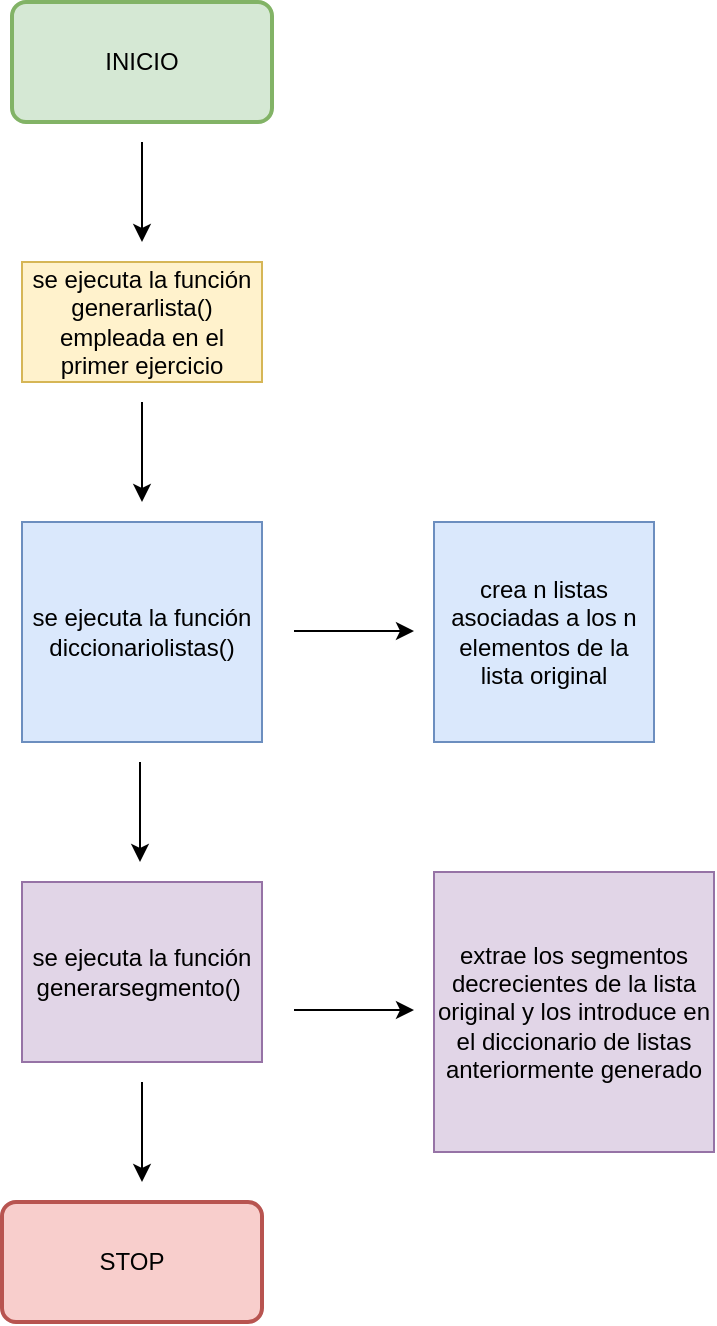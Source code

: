 <mxfile version="17.1.1" type="github">
  <diagram id="yspbGjNOcKUC7mXEu4Fz" name="Page-1">
    <mxGraphModel dx="1234" dy="747" grid="1" gridSize="10" guides="1" tooltips="1" connect="1" arrows="1" fold="1" page="1" pageScale="1" pageWidth="827" pageHeight="1169" background="#FFFFFF" math="0" shadow="0">
      <root>
        <mxCell id="0" />
        <mxCell id="1" parent="0" />
        <mxCell id="-h5A-fP0mDe0jfj-ouIc-1" value="INICIO" style="rounded=1;whiteSpace=wrap;html=1;absoluteArcSize=1;arcSize=14;strokeWidth=2;fillColor=#d5e8d4;strokeColor=#82b366;" parent="1" vertex="1">
          <mxGeometry x="349" y="80" width="130" height="60" as="geometry" />
        </mxCell>
        <mxCell id="tzBprVMu0rsq22Th-5v--1" value="" style="endArrow=classic;html=1;rounded=0;" parent="1" edge="1">
          <mxGeometry width="50" height="50" relative="1" as="geometry">
            <mxPoint x="414" y="150" as="sourcePoint" />
            <mxPoint x="414" y="200" as="targetPoint" />
          </mxGeometry>
        </mxCell>
        <mxCell id="tzBprVMu0rsq22Th-5v--2" value="se ejecuta la función generarlista() empleada en el primer ejercicio" style="rounded=0;whiteSpace=wrap;html=1;fillColor=#fff2cc;strokeColor=#d6b656;" parent="1" vertex="1">
          <mxGeometry x="354" y="210" width="120" height="60" as="geometry" />
        </mxCell>
        <mxCell id="tzBprVMu0rsq22Th-5v--4" value="" style="endArrow=classic;html=1;rounded=0;" parent="1" edge="1">
          <mxGeometry width="50" height="50" relative="1" as="geometry">
            <mxPoint x="414" y="280" as="sourcePoint" />
            <mxPoint x="414" y="330" as="targetPoint" />
          </mxGeometry>
        </mxCell>
        <mxCell id="tzBprVMu0rsq22Th-5v--6" value="" style="endArrow=classic;html=1;rounded=0;" parent="1" edge="1">
          <mxGeometry width="50" height="50" relative="1" as="geometry">
            <mxPoint x="413" y="460" as="sourcePoint" />
            <mxPoint x="413" y="510" as="targetPoint" />
          </mxGeometry>
        </mxCell>
        <mxCell id="tzBprVMu0rsq22Th-5v--9" value="se ejecuta la función diccionariolistas()" style="rounded=0;whiteSpace=wrap;html=1;fillColor=#dae8fc;strokeColor=#6c8ebf;" parent="1" vertex="1">
          <mxGeometry x="354" y="340" width="120" height="110" as="geometry" />
        </mxCell>
        <mxCell id="tzBprVMu0rsq22Th-5v--10" value="se ejecuta la función generarsegmento()&amp;nbsp;" style="rounded=0;whiteSpace=wrap;html=1;fillColor=#e1d5e7;strokeColor=#9673a6;" parent="1" vertex="1">
          <mxGeometry x="354" y="520" width="120" height="90" as="geometry" />
        </mxCell>
        <mxCell id="tzBprVMu0rsq22Th-5v--14" value="STOP" style="rounded=1;whiteSpace=wrap;html=1;absoluteArcSize=1;arcSize=14;strokeWidth=2;fillColor=#f8cecc;strokeColor=#b85450;" parent="1" vertex="1">
          <mxGeometry x="344" y="680" width="130" height="60" as="geometry" />
        </mxCell>
        <mxCell id="tzBprVMu0rsq22Th-5v--23" value="" style="endArrow=classic;html=1;rounded=0;" parent="1" edge="1">
          <mxGeometry width="50" height="50" relative="1" as="geometry">
            <mxPoint x="414" y="620" as="sourcePoint" />
            <mxPoint x="414" y="670" as="targetPoint" />
          </mxGeometry>
        </mxCell>
        <mxCell id="i-qOB4i9uUnM097fEwzc-1" value="" style="endArrow=classic;html=1;rounded=0;" edge="1" parent="1">
          <mxGeometry width="50" height="50" relative="1" as="geometry">
            <mxPoint x="490" y="394.5" as="sourcePoint" />
            <mxPoint x="550" y="394.5" as="targetPoint" />
          </mxGeometry>
        </mxCell>
        <mxCell id="i-qOB4i9uUnM097fEwzc-2" value="&lt;span&gt;crea n listas asociadas a los n elementos de la lista original&lt;/span&gt;" style="whiteSpace=wrap;html=1;aspect=fixed;fillColor=#dae8fc;strokeColor=#6c8ebf;" vertex="1" parent="1">
          <mxGeometry x="560" y="340" width="110" height="110" as="geometry" />
        </mxCell>
        <mxCell id="i-qOB4i9uUnM097fEwzc-3" value="&lt;span&gt;extrae los segmentos decrecientes de la lista original y los introduce en el diccionario de listas anteriormente generado&lt;/span&gt;" style="whiteSpace=wrap;html=1;aspect=fixed;fillColor=#e1d5e7;strokeColor=#9673a6;" vertex="1" parent="1">
          <mxGeometry x="560" y="515" width="140" height="140" as="geometry" />
        </mxCell>
        <mxCell id="i-qOB4i9uUnM097fEwzc-4" value="" style="endArrow=classic;html=1;rounded=0;" edge="1" parent="1">
          <mxGeometry width="50" height="50" relative="1" as="geometry">
            <mxPoint x="490" y="584" as="sourcePoint" />
            <mxPoint x="550" y="584" as="targetPoint" />
          </mxGeometry>
        </mxCell>
      </root>
    </mxGraphModel>
  </diagram>
</mxfile>
